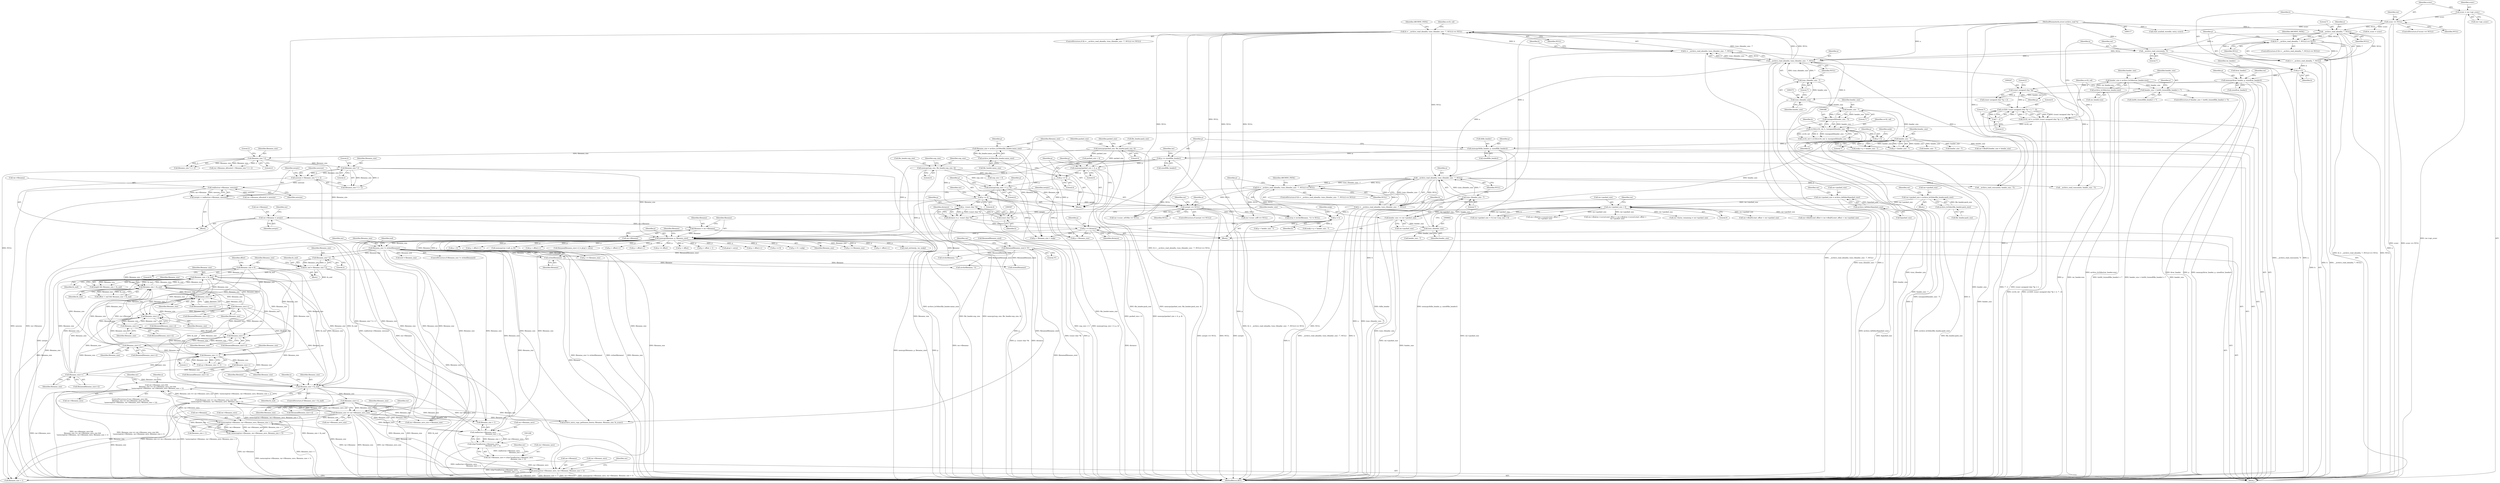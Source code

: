 digraph "0_libarchive_5562545b5562f6d12a4ef991fae158bf4ccf92b6@API" {
"1001079" [label="(Call,rar->filename_save &&\n    filename_size == rar->filename_save_size &&\n    !memcmp(rar->filename, rar->filename_save, filename_size + 1))"];
"1001090" [label="(Call,memcmp(rar->filename, rar->filename_save, filename_size + 1))"];
"1000685" [label="(Call,rar->filename = newptr)"];
"1000672" [label="(Call,newptr == NULL)"];
"1000664" [label="(Call,newptr = realloc(rar->filename, newsize))"];
"1000666" [label="(Call,realloc(rar->filename, newsize))"];
"1000657" [label="(Call,newsize = filename_size * 2 + 2)"];
"1000660" [label="(Call,filename_size * 2)"];
"1000650" [label="(Call,filename_size * 2)"];
"1000622" [label="(Call,filename_size = archive_le16dec(file_header.name_size))"];
"1000624" [label="(Call,archive_le16dec(file_header.name_size))"];
"1000366" [label="(Call,(h = __archive_read_ahead(a, (size_t)header_size - 7, NULL)) == NULL)"];
"1000367" [label="(Call,h = __archive_read_ahead(a, (size_t)header_size - 7, NULL))"];
"1000369" [label="(Call,__archive_read_ahead(a, (size_t)header_size - 7, NULL))"];
"1000253" [label="(Call,__archive_read_consume(a, 7))"];
"1000192" [label="(Call,__archive_read_ahead(a, 7, NULL))"];
"1000118" [label="(MethodParameterIn,struct archive_read *a)"];
"1000159" [label="(Call,sconv == NULL)"];
"1000153" [label="(Call,sconv = rar->opt_sconv)"];
"1000371" [label="(Call,(size_t)header_size - 7)"];
"1000372" [label="(Call,(size_t)header_size)"];
"1000223" [label="(Call,header_size < (int64_t)sizeof(file_header) + 7)"];
"1000216" [label="(Call,header_size = archive_le16dec(rar_header.size))"];
"1000218" [label="(Call,archive_le16dec(rar_header.size))"];
"1000189" [label="(Call,(h = __archive_read_ahead(a, 7, NULL)) == NULL)"];
"1000190" [label="(Call,h = __archive_read_ahead(a, 7, NULL))"];
"1000595" [label="(Call,(h = __archive_read_ahead(a, (size_t)header_size - 7, NULL)) == NULL)"];
"1000596" [label="(Call,h = __archive_read_ahead(a, (size_t)header_size - 7, NULL))"];
"1000598" [label="(Call,__archive_read_ahead(a, (size_t)header_size - 7, NULL))"];
"1000600" [label="(Call,(size_t)header_size - 7)"];
"1000601" [label="(Call,(size_t)header_size)"];
"1000589" [label="(Call,header_size += rar->packed_size)"];
"1000549" [label="(Call,rar->packed_size < 0)"];
"1000515" [label="(Call,rar->packed_size = archive_le64dec(&packed_size))"];
"1000519" [label="(Call,archive_le64dec(&packed_size))"];
"1000531" [label="(Call,rar->packed_size = archive_le32dec(file_header.pack_size))"];
"1000535" [label="(Call,archive_le32dec(file_header.pack_size))"];
"1000416" [label="(Call,header_size - 7)"];
"1000387" [label="(Call,header_size - 7)"];
"1001084" [label="(Call,filename_size == rar->filename_save_size)"];
"1000944" [label="(Call,filename_size++)"];
"1000928" [label="(Call,filename_size > fn_end)"];
"1000898" [label="(Call,filename_size < fn_end)"];
"1000764" [label="(Call,filename_size < fn_end)"];
"1000735" [label="(Call,filename_size = 0)"];
"1000820" [label="(Call,filename_size++)"];
"1000814" [label="(Call,filename_size++)"];
"1000917" [label="(Call,filename_size++)"];
"1000911" [label="(Call,filename_size++)"];
"1000905" [label="(Call,filename_size >> 1)"];
"1000843" [label="(Call,filename_size++)"];
"1000832" [label="(Call,filename_size++)"];
"1000802" [label="(Call,filename_size++)"];
"1000796" [label="(Call,filename_size++)"];
"1000730" [label="(Call,fn_end = filename_size * 2)"];
"1000732" [label="(Call,filename_size * 2)"];
"1000717" [label="(Call,filename_size != strlen(filename))"];
"1000700" [label="(Call,memcpy(filename, p, filename_size))"];
"1000695" [label="(Call,filename = rar->filename)"];
"1000512" [label="(Call,p += 4)"];
"1000506" [label="(Call,memcpy(unp_size + 4, p, 4))"];
"1000500" [label="(Call,memcpy(unp_size, file_header.unp_size, 4))"];
"1000497" [label="(Call,p += 4)"];
"1000491" [label="(Call,memcpy(packed_size + 4, p, 4))"];
"1000485" [label="(Call,memcpy(packed_size, file_header.pack_size, 4))"];
"1000425" [label="(Call,p += sizeof(file_header))"];
"1000419" [label="(Call,memcpy(&file_header, p, sizeof(file_header)))"];
"1000409" [label="(Call,p = h)"];
"1000382" [label="(Call,crc32(crc32_val, h, (unsigned)(header_size - 7)))"];
"1000241" [label="(Call,crc32_val = crc32(0, (const unsigned char *)p + 2, 7 - 2))"];
"1000243" [label="(Call,crc32(0, (const unsigned char *)p + 2, 7 - 2))"];
"1000246" [label="(Call,(const unsigned char *)p)"];
"1000202" [label="(Call,memcpy(&rar_header, p, sizeof(rar_header)))"];
"1000199" [label="(Call,p = h)"];
"1000250" [label="(Call,7 - 2)"];
"1000385" [label="(Call,(unsigned)(header_size - 7))"];
"1000619" [label="(Call,p += distance)"];
"1000582" [label="(Call,distance = p - (const char *)h)"];
"1000584" [label="(Call,p - (const char *)h)"];
"1000586" [label="(Call,(const char *)h)"];
"1000609" [label="(Call,p = h)"];
"1000719" [label="(Call,strlen(filename))"];
"1000704" [label="(Call,filename[filename_size] = '\0')"];
"1001083" [label="(Call,filename_size == rar->filename_save_size &&\n    !memcmp(rar->filename, rar->filename_save, filename_size + 1))"];
"1001089" [label="(Call,!memcmp(rar->filename, rar->filename_save, filename_size + 1))"];
"1001247" [label="(Call,realloc(rar->filename_save,\n                                      filename_size + 1))"];
"1001245" [label="(Call,(char*)realloc(rar->filename_save,\n                                      filename_size + 1))"];
"1001241" [label="(Call,rar->filename_save = (char*)realloc(rar->filename_save,\n                                      filename_size + 1))"];
"1001254" [label="(Call,memcpy(rar->filename_save, rar->filename, filename_size + 1))"];
"1000629" [label="(Call,p + filename_size > endp)"];
"1000597" [label="(Identifier,h)"];
"1001080" [label="(Call,rar->filename_save)"];
"1000118" [label="(MethodParameterIn,struct archive_read *a)"];
"1000367" [label="(Call,h = __archive_read_ahead(a, (size_t)header_size - 7, NULL))"];
"1001101" [label="(Call,__archive_read_consume(a, header_size - 7))"];
"1000166" [label="(Identifier,rar)"];
"1000731" [label="(Identifier,fn_end)"];
"1001256" [label="(Identifier,rar)"];
"1000604" [label="(Literal,7)"];
"1000510" [label="(Identifier,p)"];
"1001079" [label="(Call,rar->filename_save &&\n    filename_size == rar->filename_save_size &&\n    !memcmp(rar->filename, rar->filename_save, filename_size + 1))"];
"1000690" [label="(Call,rar->filename_allocated = newsize)"];
"1000739" [label="(Identifier,offset)"];
"1000375" [label="(Literal,7)"];
"1000548" [label="(Call,rar->packed_size < 0 || rar->unp_size < 0)"];
"1000736" [label="(Identifier,filename_size)"];
"1001377" [label="(Call,read_exttime(p, rar, endp))"];
"1000497" [label="(Call,p += 4)"];
"1001075" [label="(Call,p += filename_size)"];
"1000664" [label="(Call,newptr = realloc(rar->filename, newsize))"];
"1001247" [label="(Call,realloc(rar->filename_save,\n                                      filename_size + 1))"];
"1000818" [label="(Call,filename[filename_size++])"];
"1000426" [label="(Identifier,p)"];
"1000743" [label="(Call,strlen(filename))"];
"1000594" [label="(ControlStructure,if ((h = __archive_read_ahead(a, (size_t)header_size - 7, NULL)) == NULL))"];
"1001255" [label="(Call,rar->filename_save)"];
"1001102" [label="(Identifier,a)"];
"1000732" [label="(Call,filename_size * 2)"];
"1000906" [label="(Identifier,filename_size)"];
"1000832" [label="(Call,filename_size++)"];
"1000253" [label="(Call,__archive_read_consume(a, 7))"];
"1000625" [label="(Call,file_header.name_size)"];
"1000943" [label="(Identifier,filename)"];
"1001248" [label="(Call,rar->filename_save)"];
"1000485" [label="(Call,memcpy(packed_size, file_header.pack_size, 4))"];
"1000189" [label="(Call,(h = __archive_read_ahead(a, 7, NULL)) == NULL)"];
"1000387" [label="(Call,header_size - 7)"];
"1000242" [label="(Identifier,crc32_val)"];
"1000843" [label="(Call,filename_size++)"];
"1001242" [label="(Call,rar->filename_save)"];
"1000412" [label="(Call,endp = p + header_size - 7)"];
"1000549" [label="(Call,rar->packed_size < 0)"];
"1000705" [label="(Call,filename[filename_size])"];
"1000928" [label="(Call,filename_size > fn_end)"];
"1000737" [label="(Literal,0)"];
"1000718" [label="(Identifier,filename_size)"];
"1001092" [label="(Identifier,rar)"];
"1000532" [label="(Call,rar->packed_size)"];
"1000695" [label="(Call,filename = rar->filename)"];
"1000377" [label="(Identifier,NULL)"];
"1000765" [label="(Identifier,filename_size)"];
"1000531" [label="(Call,rar->packed_size = archive_le32dec(file_header.pack_size))"];
"1000687" [label="(Identifier,rar)"];
"1001345" [label="(Call,p + 8)"];
"1000666" [label="(Call,realloc(rar->filename, newsize))"];
"1000121" [label="(Block,)"];
"1000490" [label="(Literal,4)"];
"1000158" [label="(ControlStructure,if (sconv == NULL))"];
"1000196" [label="(Identifier,NULL)"];
"1000502" [label="(Call,file_header.unp_size)"];
"1001741" [label="(MethodReturn,RET)"];
"1001078" [label="(ControlStructure,if (rar->filename_save &&\n    filename_size == rar->filename_save_size &&\n    !memcmp(rar->filename, rar->filename_save, filename_size + 1)))"];
"1000193" [label="(Identifier,a)"];
"1000414" [label="(Call,p + header_size - 7)"];
"1001243" [label="(Identifier,rar)"];
"1000598" [label="(Call,__archive_read_ahead(a, (size_t)header_size - 7, NULL))"];
"1001089" [label="(Call,!memcmp(rar->filename, rar->filename_save, filename_size + 1))"];
"1000599" [label="(Identifier,a)"];
"1000696" [label="(Identifier,filename)"];
"1000218" [label="(Call,archive_le16dec(rar_header.size))"];
"1000210" [label="(Identifier,rar)"];
"1000622" [label="(Call,filename_size = archive_le16dec(file_header.name_size))"];
"1000686" [label="(Call,rar->filename)"];
"1000205" [label="(Identifier,p)"];
"1000944" [label="(Call,filename_size++)"];
"1000735" [label="(Call,filename_size = 0)"];
"1000501" [label="(Identifier,unp_size)"];
"1000674" [label="(Identifier,NULL)"];
"1000717" [label="(Call,filename_size != strlen(filename))"];
"1000812" [label="(Call,filename[filename_size++])"];
"1000616" [label="(Call,header_size - 7)"];
"1000749" [label="(Call,p + offset++)"];
"1000425" [label="(Call,p += sizeof(file_header))"];
"1000206" [label="(Call,sizeof(rar_header))"];
"1001359" [label="(Call,memcpy(rar->salt, p, 8))"];
"1000556" [label="(Identifier,rar)"];
"1000243" [label="(Call,crc32(0, (const unsigned char *)p + 2, 7 - 2))"];
"1000702" [label="(Identifier,p)"];
"1000797" [label="(Identifier,filename_size)"];
"1000224" [label="(Identifier,header_size)"];
"1000491" [label="(Call,memcpy(packed_size + 4, p, 4))"];
"1001103" [label="(Call,header_size - 7)"];
"1000651" [label="(Identifier,filename_size)"];
"1000727" [label="(Call,end = filename_size)"];
"1000420" [label="(Call,&file_header)"];
"1000663" [label="(Literal,2)"];
"1000484" [label="(Block,)"];
"1000250" [label="(Call,7 - 2)"];
"1000704" [label="(Call,filename[filename_size] = '\0')"];
"1000805" [label="(Call,p + offset++)"];
"1000519" [label="(Call,archive_le64dec(&packed_size))"];
"1000900" [label="(Identifier,fn_end)"];
"1000624" [label="(Call,archive_le16dec(file_header.name_size))"];
"1001226" [label="(Call,rar->dbo[rar->cursor].start_offset +\n        rar->packed_size)"];
"1000612" [label="(Call,endp = p + header_size - 7)"];
"1000188" [label="(ControlStructure,if ((h = __archive_read_ahead(a, 7, NULL)) == NULL))"];
"1000246" [label="(Call,(const unsigned char *)p)"];
"1000520" [label="(Call,&packed_size)"];
"1001266" [label="(Identifier,rar)"];
"1000734" [label="(Literal,2)"];
"1000496" [label="(Literal,4)"];
"1000194" [label="(Literal,7)"];
"1000541" [label="(Identifier,rar)"];
"1000517" [label="(Identifier,rar)"];
"1000191" [label="(Identifier,h)"];
"1000909" [label="(Call,filename[filename_size++])"];
"1000550" [label="(Call,rar->packed_size)"];
"1001055" [label="(Call,p += filename_size)"];
"1000588" [label="(Identifier,h)"];
"1000384" [label="(Identifier,h)"];
"1000235" [label="(Identifier,a)"];
"1000733" [label="(Identifier,filename_size)"];
"1001085" [label="(Identifier,filename_size)"];
"1000153" [label="(Call,sconv = rar->opt_sconv)"];
"1000530" [label="(Block,)"];
"1001047" [label="(Call,strchr(filename, '\\'))"];
"1000427" [label="(Call,sizeof(file_header))"];
"1000907" [label="(Literal,1)"];
"1000613" [label="(Identifier,endp)"];
"1001261" [label="(Call,filename_size + 1)"];
"1000254" [label="(Identifier,a)"];
"1000535" [label="(Call,archive_le32dec(file_header.pack_size))"];
"1000719" [label="(Call,strlen(filename))"];
"1000499" [label="(Literal,4)"];
"1001216" [label="(Call,rar->dbo[rar->cursor].end_offset = rar->dbo[rar->cursor].start_offset +\n        rar->packed_size)"];
"1000195" [label="(Identifier,NULL)"];
"1000383" [label="(Identifier,crc32_val)"];
"1000155" [label="(Call,rar->opt_sconv)"];
"1000728" [label="(Identifier,end)"];
"1000569" [label="(Call,rar->bytes_remaining = rar->packed_size)"];
"1000914" [label="(Call,filename[filename_size++] = p[cp] + extra)"];
"1000796" [label="(Call,filename_size++)"];
"1000658" [label="(Identifier,newsize)"];
"1000614" [label="(Call,p + header_size - 7)"];
"1001394" [label="(Call,header_size - 7)"];
"1000654" [label="(Block,)"];
"1000667" [label="(Call,rar->filename)"];
"1000516" [label="(Call,rar->packed_size)"];
"1000794" [label="(Call,filename[filename_size++])"];
"1000223" [label="(Call,header_size < (int64_t)sizeof(file_header) + 7)"];
"1000917" [label="(Call,filename_size++)"];
"1000665" [label="(Identifier,newptr)"];
"1001086" [label="(Call,rar->filename_save_size)"];
"1001254" [label="(Call,memcpy(rar->filename_save, rar->filename, filename_size + 1))"];
"1000833" [label="(Identifier,filename_size)"];
"1000591" [label="(Call,rar->packed_size)"];
"1000512" [label="(Call,p += 4)"];
"1000766" [label="(Identifier,fn_end)"];
"1000255" [label="(Literal,7)"];
"1000580" [label="(Block,)"];
"1001661" [label="(Call,archive_entry_copy_pathname_l(entry, filename, filename_size, fn_sconv))"];
"1000192" [label="(Call,__archive_read_ahead(a, 7, NULL))"];
"1000653" [label="(Literal,2)"];
"1000589" [label="(Call,header_size += rar->packed_size)"];
"1000584" [label="(Call,p - (const char *)h)"];
"1001064" [label="(Call,(strp = strchr(filename, '\\')) != NULL)"];
"1000389" [label="(Literal,7)"];
"1000608" [label="(Identifier,ARCHIVE_FATAL)"];
"1000861" [label="(Call,p + offset++)"];
"1000508" [label="(Identifier,unp_size)"];
"1000251" [label="(Literal,7)"];
"1000249" [label="(Literal,2)"];
"1000413" [label="(Identifier,endp)"];
"1000915" [label="(Call,filename[filename_size++])"];
"1001241" [label="(Call,rar->filename_save = (char*)realloc(rar->filename_save,\n                                      filename_size + 1))"];
"1000631" [label="(Identifier,p)"];
"1000697" [label="(Call,rar->filename)"];
"1000953" [label="(Call,rar->sconv_utf16be == NULL)"];
"1000241" [label="(Call,crc32_val = crc32(0, (const unsigned char *)p + 2, 7 - 2))"];
"1000660" [label="(Call,filename_size * 2)"];
"1000388" [label="(Identifier,header_size)"];
"1001013" [label="(Call,rar->sconv_utf8 == NULL)"];
"1000645" [label="(Call,rar->filename_allocated < filename_size * 2 + 2)"];
"1001258" [label="(Call,rar->filename)"];
"1000507" [label="(Call,unp_size + 4)"];
"1000536" [label="(Call,file_header.pack_size)"];
"1000492" [label="(Call,packed_size + 4)"];
"1000760" [label="(Call,offset < end && filename_size < fn_end)"];
"1000630" [label="(Call,p + filename_size)"];
"1001264" [label="(Call,rar->filename_save_size = filename_size)"];
"1000927" [label="(ControlStructure,if (filename_size > fn_end))"];
"1000260" [label="(Identifier,rar)"];
"1000553" [label="(Literal,0)"];
"1000873" [label="(Call,p + offset++)"];
"1000918" [label="(Identifier,filename_size)"];
"1000371" [label="(Call,(size_t)header_size - 7)"];
"1001007" [label="(Call,p += offset)"];
"1000225" [label="(Call,(int64_t)sizeof(file_header) + 7)"];
"1000222" [label="(ControlStructure,if (header_size < (int64_t)sizeof(file_header) + 7))"];
"1000935" [label="(Identifier,a)"];
"1000199" [label="(Call,p = h)"];
"1000700" [label="(Call,memcpy(filename, p, filename_size))"];
"1000679" [label="(Identifier,a)"];
"1000596" [label="(Call,h = __archive_read_ahead(a, (size_t)header_size - 7, NULL))"];
"1000366" [label="(Call,(h = __archive_read_ahead(a, (size_t)header_size - 7, NULL)) == NULL)"];
"1001097" [label="(Call,filename_size + 1)"];
"1000198" [label="(Identifier,ARCHIVE_FATAL)"];
"1000595" [label="(Call,(h = __archive_read_ahead(a, (size_t)header_size - 7, NULL)) == NULL)"];
"1000930" [label="(Identifier,fn_end)"];
"1000659" [label="(Call,filename_size * 2 + 2)"];
"1001418" [label="(Call,rar->dbo[0].start_offset + rar->packed_size)"];
"1000672" [label="(Call,newptr == NULL)"];
"1000376" [label="(Identifier,NULL)"];
"1000382" [label="(Call,crc32(crc32_val, h, (unsigned)(header_size - 7)))"];
"1000846" [label="(Call,p + offset)"];
"1000154" [label="(Identifier,sconv)"];
"1001392" [label="(Call,__archive_read_consume(a, header_size - 7))"];
"1000945" [label="(Identifier,filename_size)"];
"1000511" [label="(Literal,4)"];
"1000903" [label="(Call,cp = filename_size >> 1)"];
"1000379" [label="(Identifier,ARCHIVE_FATAL)"];
"1000835" [label="(Call,p + offset + 1)"];
"1000161" [label="(Identifier,NULL)"];
"1000919" [label="(Call,p[cp] + extra)"];
"1000585" [label="(Identifier,p)"];
"1000823" [label="(Call,p + offset++)"];
"1001083" [label="(Call,filename_size == rar->filename_save_size &&\n    !memcmp(rar->filename, rar->filename_save, filename_size + 1))"];
"1000411" [label="(Identifier,h)"];
"1000583" [label="(Identifier,distance)"];
"1001091" [label="(Call,rar->filename)"];
"1000606" [label="(Identifier,NULL)"];
"1000814" [label="(Call,filename_size++)"];
"1000844" [label="(Identifier,filename_size)"];
"1000431" [label="(Identifier,rar)"];
"1000650" [label="(Call,filename_size * 2)"];
"1000661" [label="(Identifier,filename_size)"];
"1000365" [label="(ControlStructure,if ((h = __archive_read_ahead(a, (size_t)header_size - 7, NULL)) == NULL))"];
"1000495" [label="(Identifier,p)"];
"1001090" [label="(Call,memcmp(rar->filename, rar->filename_save, filename_size + 1))"];
"1000610" [label="(Identifier,p)"];
"1000372" [label="(Call,(size_t)header_size)"];
"1000800" [label="(Call,filename[filename_size++])"];
"1000368" [label="(Identifier,h)"];
"1000905" [label="(Call,filename_size >> 1)"];
"1000929" [label="(Identifier,filename_size)"];
"1000712" [label="(Identifier,rar)"];
"1000911" [label="(Call,filename_size++)"];
"1001251" [label="(Call,filename_size + 1)"];
"1000621" [label="(Identifier,distance)"];
"1000487" [label="(Call,file_header.pack_size)"];
"1000515" [label="(Call,rar->packed_size = archive_le64dec(&packed_size))"];
"1001297" [label="(Call,rar->dbo[0].header_size = header_size)"];
"1000898" [label="(Call,filename_size < fn_end)"];
"1000802" [label="(Call,filename_size++)"];
"1000701" [label="(Identifier,filename)"];
"1000720" [label="(Identifier,filename)"];
"1000673" [label="(Identifier,newptr)"];
"1000160" [label="(Identifier,sconv)"];
"1000202" [label="(Call,memcpy(&rar_header, p, sizeof(rar_header)))"];
"1000657" [label="(Call,newsize = filename_size * 2 + 2)"];
"1000652" [label="(Literal,2)"];
"1001084" [label="(Call,filename_size == rar->filename_save_size)"];
"1000204" [label="(Identifier,rar_header)"];
"1000385" [label="(Call,(unsigned)(header_size - 7))"];
"1000600" [label="(Call,(size_t)header_size - 7)"];
"1000252" [label="(Literal,2)"];
"1000706" [label="(Identifier,filename)"];
"1000416" [label="(Call,header_size - 7)"];
"1000623" [label="(Identifier,filename_size)"];
"1000203" [label="(Call,&rar_header)"];
"1000685" [label="(Call,rar->filename = newptr)"];
"1001245" [label="(Call,(char*)realloc(rar->filename_save,\n                                      filename_size + 1))"];
"1000417" [label="(Identifier,header_size)"];
"1000369" [label="(Call,__archive_read_ahead(a, (size_t)header_size - 7, NULL))"];
"1000841" [label="(Call,filename[filename_size++])"];
"1000815" [label="(Identifier,filename_size)"];
"1000609" [label="(Call,p = h)"];
"1000689" [label="(Identifier,newptr)"];
"1000201" [label="(Identifier,h)"];
"1000498" [label="(Identifier,p)"];
"1001365" [label="(Call,p += 8)"];
"1000506" [label="(Call,memcpy(unp_size + 4, p, 4))"];
"1000486" [label="(Identifier,packed_size)"];
"1000662" [label="(Literal,2)"];
"1000423" [label="(Call,sizeof(file_header))"];
"1001094" [label="(Call,rar->filename_save)"];
"1000649" [label="(Call,filename_size * 2 + 2)"];
"1001015" [label="(Identifier,rar)"];
"1000671" [label="(ControlStructure,if (newptr == NULL))"];
"1000524" [label="(Identifier,rar)"];
"1000912" [label="(Identifier,filename_size)"];
"1000513" [label="(Identifier,p)"];
"1000381" [label="(Identifier,crc32_val)"];
"1001344" [label="(Call,p + 8 > endp)"];
"1000159" [label="(Call,sconv == NULL)"];
"1000505" [label="(Literal,4)"];
"1001060" [label="(Call,fn_sconv = sconv)"];
"1000217" [label="(Identifier,header_size)"];
"1000418" [label="(Literal,7)"];
"1000899" [label="(Identifier,filename_size)"];
"1000419" [label="(Call,memcpy(&file_header, p, sizeof(file_header)))"];
"1000410" [label="(Identifier,p)"];
"1000500" [label="(Call,memcpy(unp_size, file_header.unp_size, 4))"];
"1000692" [label="(Identifier,rar)"];
"1000764" [label="(Call,filename_size < fn_end)"];
"1000821" [label="(Identifier,filename_size)"];
"1000721" [label="(Block,)"];
"1000245" [label="(Call,(const unsigned char *)p + 2)"];
"1001410" [label="(Call,rar->dbo[0].end_offset = rar->dbo[0].start_offset + rar->packed_size)"];
"1000216" [label="(Call,header_size = archive_le16dec(rar_header.size))"];
"1000586" [label="(Call,(const char *)h)"];
"1000582" [label="(Call,distance = p - (const char *)h)"];
"1000493" [label="(Identifier,packed_size)"];
"1000190" [label="(Call,h = __archive_read_ahead(a, 7, NULL))"];
"1000803" [label="(Identifier,filename_size)"];
"1000409" [label="(Call,p = h)"];
"1000200" [label="(Identifier,p)"];
"1000730" [label="(Call,fn_end = filename_size * 2)"];
"1000380" [label="(Call,crc32_val = crc32(crc32_val, h, (unsigned)(header_size - 7)))"];
"1000942" [label="(Call,filename[filename_size++])"];
"1001714" [label="(Call,read_symlink_stored(a, entry, sconv))"];
"1000620" [label="(Identifier,p)"];
"1000248" [label="(Identifier,p)"];
"1000374" [label="(Identifier,header_size)"];
"1000830" [label="(Call,filename[filename_size++])"];
"1000244" [label="(Literal,0)"];
"1000619" [label="(Call,p += distance)"];
"1001067" [label="(Call,strchr(filename, '\\'))"];
"1000590" [label="(Identifier,header_size)"];
"1000896" [label="(Call,length && filename_size < fn_end)"];
"1000603" [label="(Identifier,header_size)"];
"1000605" [label="(Identifier,NULL)"];
"1000703" [label="(Identifier,filename_size)"];
"1000670" [label="(Identifier,newsize)"];
"1000708" [label="(Literal,'\0')"];
"1000514" [label="(Literal,4)"];
"1000219" [label="(Call,rar_header.size)"];
"1000601" [label="(Call,(size_t)header_size)"];
"1000611" [label="(Identifier,h)"];
"1000370" [label="(Identifier,a)"];
"1000775" [label="(Call,p + offset++)"];
"1000716" [label="(ControlStructure,if (filename_size != strlen(filename)))"];
"1000820" [label="(Call,filename_size++)"];
"1000422" [label="(Identifier,p)"];
"1001079" -> "1001078"  [label="AST: "];
"1001079" -> "1001080"  [label="CFG: "];
"1001079" -> "1001083"  [label="CFG: "];
"1001080" -> "1001079"  [label="AST: "];
"1001083" -> "1001079"  [label="AST: "];
"1001102" -> "1001079"  [label="CFG: "];
"1001243" -> "1001079"  [label="CFG: "];
"1001079" -> "1001741"  [label="DDG: rar->filename_save"];
"1001079" -> "1001741"  [label="DDG: rar->filename_save &&\n    filename_size == rar->filename_save_size &&\n    !memcmp(rar->filename, rar->filename_save, filename_size + 1)"];
"1001079" -> "1001741"  [label="DDG: filename_size == rar->filename_save_size &&\n    !memcmp(rar->filename, rar->filename_save, filename_size + 1)"];
"1001090" -> "1001079"  [label="DDG: rar->filename_save"];
"1001083" -> "1001079"  [label="DDG: filename_size == rar->filename_save_size"];
"1001083" -> "1001079"  [label="DDG: !memcmp(rar->filename, rar->filename_save, filename_size + 1)"];
"1001079" -> "1001247"  [label="DDG: rar->filename_save"];
"1001090" -> "1001089"  [label="AST: "];
"1001090" -> "1001097"  [label="CFG: "];
"1001091" -> "1001090"  [label="AST: "];
"1001094" -> "1001090"  [label="AST: "];
"1001097" -> "1001090"  [label="AST: "];
"1001089" -> "1001090"  [label="CFG: "];
"1001090" -> "1001741"  [label="DDG: filename_size + 1"];
"1001090" -> "1001741"  [label="DDG: rar->filename"];
"1001090" -> "1001089"  [label="DDG: rar->filename"];
"1001090" -> "1001089"  [label="DDG: rar->filename_save"];
"1001090" -> "1001089"  [label="DDG: filename_size + 1"];
"1000685" -> "1001090"  [label="DDG: rar->filename"];
"1001084" -> "1001090"  [label="DDG: filename_size"];
"1001090" -> "1001254"  [label="DDG: rar->filename"];
"1000685" -> "1000654"  [label="AST: "];
"1000685" -> "1000689"  [label="CFG: "];
"1000686" -> "1000685"  [label="AST: "];
"1000689" -> "1000685"  [label="AST: "];
"1000692" -> "1000685"  [label="CFG: "];
"1000685" -> "1001741"  [label="DDG: newptr"];
"1000672" -> "1000685"  [label="DDG: newptr"];
"1000685" -> "1000695"  [label="DDG: rar->filename"];
"1000685" -> "1001254"  [label="DDG: rar->filename"];
"1000672" -> "1000671"  [label="AST: "];
"1000672" -> "1000674"  [label="CFG: "];
"1000673" -> "1000672"  [label="AST: "];
"1000674" -> "1000672"  [label="AST: "];
"1000679" -> "1000672"  [label="CFG: "];
"1000687" -> "1000672"  [label="CFG: "];
"1000672" -> "1001741"  [label="DDG: newptr == NULL"];
"1000672" -> "1001741"  [label="DDG: NULL"];
"1000672" -> "1001741"  [label="DDG: newptr"];
"1000664" -> "1000672"  [label="DDG: newptr"];
"1000366" -> "1000672"  [label="DDG: NULL"];
"1000595" -> "1000672"  [label="DDG: NULL"];
"1000672" -> "1000953"  [label="DDG: NULL"];
"1000672" -> "1001013"  [label="DDG: NULL"];
"1000672" -> "1001064"  [label="DDG: NULL"];
"1000664" -> "1000654"  [label="AST: "];
"1000664" -> "1000666"  [label="CFG: "];
"1000665" -> "1000664"  [label="AST: "];
"1000666" -> "1000664"  [label="AST: "];
"1000673" -> "1000664"  [label="CFG: "];
"1000664" -> "1001741"  [label="DDG: realloc(rar->filename, newsize)"];
"1000666" -> "1000664"  [label="DDG: rar->filename"];
"1000666" -> "1000664"  [label="DDG: newsize"];
"1000666" -> "1000670"  [label="CFG: "];
"1000667" -> "1000666"  [label="AST: "];
"1000670" -> "1000666"  [label="AST: "];
"1000666" -> "1001741"  [label="DDG: newsize"];
"1000666" -> "1001741"  [label="DDG: rar->filename"];
"1000657" -> "1000666"  [label="DDG: newsize"];
"1000666" -> "1000690"  [label="DDG: newsize"];
"1000657" -> "1000654"  [label="AST: "];
"1000657" -> "1000659"  [label="CFG: "];
"1000658" -> "1000657"  [label="AST: "];
"1000659" -> "1000657"  [label="AST: "];
"1000665" -> "1000657"  [label="CFG: "];
"1000657" -> "1001741"  [label="DDG: filename_size * 2 + 2"];
"1000660" -> "1000657"  [label="DDG: filename_size"];
"1000660" -> "1000657"  [label="DDG: 2"];
"1000660" -> "1000659"  [label="AST: "];
"1000660" -> "1000662"  [label="CFG: "];
"1000661" -> "1000660"  [label="AST: "];
"1000662" -> "1000660"  [label="AST: "];
"1000663" -> "1000660"  [label="CFG: "];
"1000660" -> "1001741"  [label="DDG: filename_size"];
"1000660" -> "1000659"  [label="DDG: filename_size"];
"1000660" -> "1000659"  [label="DDG: 2"];
"1000650" -> "1000660"  [label="DDG: filename_size"];
"1000660" -> "1000700"  [label="DDG: filename_size"];
"1000650" -> "1000649"  [label="AST: "];
"1000650" -> "1000652"  [label="CFG: "];
"1000651" -> "1000650"  [label="AST: "];
"1000652" -> "1000650"  [label="AST: "];
"1000653" -> "1000650"  [label="CFG: "];
"1000650" -> "1000645"  [label="DDG: filename_size"];
"1000650" -> "1000645"  [label="DDG: 2"];
"1000650" -> "1000649"  [label="DDG: filename_size"];
"1000650" -> "1000649"  [label="DDG: 2"];
"1000622" -> "1000650"  [label="DDG: filename_size"];
"1000650" -> "1000700"  [label="DDG: filename_size"];
"1000622" -> "1000121"  [label="AST: "];
"1000622" -> "1000624"  [label="CFG: "];
"1000623" -> "1000622"  [label="AST: "];
"1000624" -> "1000622"  [label="AST: "];
"1000631" -> "1000622"  [label="CFG: "];
"1000622" -> "1001741"  [label="DDG: archive_le16dec(file_header.name_size)"];
"1000624" -> "1000622"  [label="DDG: file_header.name_size"];
"1000622" -> "1000629"  [label="DDG: filename_size"];
"1000622" -> "1000630"  [label="DDG: filename_size"];
"1000624" -> "1000625"  [label="CFG: "];
"1000625" -> "1000624"  [label="AST: "];
"1000624" -> "1001741"  [label="DDG: file_header.name_size"];
"1000366" -> "1000365"  [label="AST: "];
"1000366" -> "1000377"  [label="CFG: "];
"1000367" -> "1000366"  [label="AST: "];
"1000377" -> "1000366"  [label="AST: "];
"1000379" -> "1000366"  [label="CFG: "];
"1000381" -> "1000366"  [label="CFG: "];
"1000366" -> "1001741"  [label="DDG: NULL"];
"1000366" -> "1001741"  [label="DDG: (h = __archive_read_ahead(a, (size_t)header_size - 7, NULL)) == NULL"];
"1000367" -> "1000366"  [label="DDG: h"];
"1000369" -> "1000366"  [label="DDG: a"];
"1000369" -> "1000366"  [label="DDG: (size_t)header_size - 7"];
"1000369" -> "1000366"  [label="DDG: NULL"];
"1000366" -> "1000598"  [label="DDG: NULL"];
"1000366" -> "1000953"  [label="DDG: NULL"];
"1000366" -> "1001013"  [label="DDG: NULL"];
"1000366" -> "1001064"  [label="DDG: NULL"];
"1000367" -> "1000369"  [label="CFG: "];
"1000368" -> "1000367"  [label="AST: "];
"1000369" -> "1000367"  [label="AST: "];
"1000377" -> "1000367"  [label="CFG: "];
"1000367" -> "1001741"  [label="DDG: __archive_read_ahead(a, (size_t)header_size - 7, NULL)"];
"1000367" -> "1001741"  [label="DDG: h"];
"1000369" -> "1000367"  [label="DDG: a"];
"1000369" -> "1000367"  [label="DDG: (size_t)header_size - 7"];
"1000369" -> "1000367"  [label="DDG: NULL"];
"1000367" -> "1000382"  [label="DDG: h"];
"1000369" -> "1000376"  [label="CFG: "];
"1000370" -> "1000369"  [label="AST: "];
"1000371" -> "1000369"  [label="AST: "];
"1000376" -> "1000369"  [label="AST: "];
"1000369" -> "1001741"  [label="DDG: a"];
"1000369" -> "1001741"  [label="DDG: (size_t)header_size - 7"];
"1000253" -> "1000369"  [label="DDG: a"];
"1000118" -> "1000369"  [label="DDG: a"];
"1000371" -> "1000369"  [label="DDG: (size_t)header_size"];
"1000371" -> "1000369"  [label="DDG: 7"];
"1000189" -> "1000369"  [label="DDG: NULL"];
"1000369" -> "1000598"  [label="DDG: a"];
"1000369" -> "1001101"  [label="DDG: a"];
"1000369" -> "1001392"  [label="DDG: a"];
"1000253" -> "1000121"  [label="AST: "];
"1000253" -> "1000255"  [label="CFG: "];
"1000254" -> "1000253"  [label="AST: "];
"1000255" -> "1000253"  [label="AST: "];
"1000260" -> "1000253"  [label="CFG: "];
"1000253" -> "1001741"  [label="DDG: __archive_read_consume(a, 7)"];
"1000253" -> "1001741"  [label="DDG: a"];
"1000192" -> "1000253"  [label="DDG: a"];
"1000118" -> "1000253"  [label="DDG: a"];
"1000192" -> "1000190"  [label="AST: "];
"1000192" -> "1000195"  [label="CFG: "];
"1000193" -> "1000192"  [label="AST: "];
"1000194" -> "1000192"  [label="AST: "];
"1000195" -> "1000192"  [label="AST: "];
"1000190" -> "1000192"  [label="CFG: "];
"1000192" -> "1001741"  [label="DDG: a"];
"1000192" -> "1000189"  [label="DDG: a"];
"1000192" -> "1000189"  [label="DDG: 7"];
"1000192" -> "1000189"  [label="DDG: NULL"];
"1000192" -> "1000190"  [label="DDG: a"];
"1000192" -> "1000190"  [label="DDG: 7"];
"1000192" -> "1000190"  [label="DDG: NULL"];
"1000118" -> "1000192"  [label="DDG: a"];
"1000159" -> "1000192"  [label="DDG: NULL"];
"1000118" -> "1000117"  [label="AST: "];
"1000118" -> "1001741"  [label="DDG: a"];
"1000118" -> "1000598"  [label="DDG: a"];
"1000118" -> "1001101"  [label="DDG: a"];
"1000118" -> "1001392"  [label="DDG: a"];
"1000118" -> "1001714"  [label="DDG: a"];
"1000159" -> "1000158"  [label="AST: "];
"1000159" -> "1000161"  [label="CFG: "];
"1000160" -> "1000159"  [label="AST: "];
"1000161" -> "1000159"  [label="AST: "];
"1000166" -> "1000159"  [label="CFG: "];
"1000191" -> "1000159"  [label="CFG: "];
"1000159" -> "1001741"  [label="DDG: sconv == NULL"];
"1000159" -> "1001741"  [label="DDG: sconv"];
"1000153" -> "1000159"  [label="DDG: sconv"];
"1000159" -> "1001060"  [label="DDG: sconv"];
"1000159" -> "1001714"  [label="DDG: sconv"];
"1000153" -> "1000121"  [label="AST: "];
"1000153" -> "1000155"  [label="CFG: "];
"1000154" -> "1000153"  [label="AST: "];
"1000155" -> "1000153"  [label="AST: "];
"1000160" -> "1000153"  [label="CFG: "];
"1000153" -> "1001741"  [label="DDG: rar->opt_sconv"];
"1000371" -> "1000375"  [label="CFG: "];
"1000372" -> "1000371"  [label="AST: "];
"1000375" -> "1000371"  [label="AST: "];
"1000376" -> "1000371"  [label="CFG: "];
"1000371" -> "1001741"  [label="DDG: (size_t)header_size"];
"1000372" -> "1000371"  [label="DDG: header_size"];
"1000372" -> "1000374"  [label="CFG: "];
"1000373" -> "1000372"  [label="AST: "];
"1000374" -> "1000372"  [label="AST: "];
"1000375" -> "1000372"  [label="CFG: "];
"1000372" -> "1001741"  [label="DDG: header_size"];
"1000223" -> "1000372"  [label="DDG: header_size"];
"1000372" -> "1000387"  [label="DDG: header_size"];
"1000223" -> "1000222"  [label="AST: "];
"1000223" -> "1000225"  [label="CFG: "];
"1000224" -> "1000223"  [label="AST: "];
"1000225" -> "1000223"  [label="AST: "];
"1000235" -> "1000223"  [label="CFG: "];
"1000242" -> "1000223"  [label="CFG: "];
"1000223" -> "1001741"  [label="DDG: (int64_t)sizeof(file_header) + 7"];
"1000223" -> "1001741"  [label="DDG: header_size < (int64_t)sizeof(file_header) + 7"];
"1000223" -> "1001741"  [label="DDG: header_size"];
"1000216" -> "1000223"  [label="DDG: header_size"];
"1000216" -> "1000121"  [label="AST: "];
"1000216" -> "1000218"  [label="CFG: "];
"1000217" -> "1000216"  [label="AST: "];
"1000218" -> "1000216"  [label="AST: "];
"1000224" -> "1000216"  [label="CFG: "];
"1000216" -> "1001741"  [label="DDG: archive_le16dec(rar_header.size)"];
"1000218" -> "1000216"  [label="DDG: rar_header.size"];
"1000218" -> "1000219"  [label="CFG: "];
"1000219" -> "1000218"  [label="AST: "];
"1000218" -> "1001741"  [label="DDG: rar_header.size"];
"1000189" -> "1000188"  [label="AST: "];
"1000189" -> "1000196"  [label="CFG: "];
"1000190" -> "1000189"  [label="AST: "];
"1000196" -> "1000189"  [label="AST: "];
"1000198" -> "1000189"  [label="CFG: "];
"1000200" -> "1000189"  [label="CFG: "];
"1000189" -> "1001741"  [label="DDG: (h = __archive_read_ahead(a, 7, NULL)) == NULL"];
"1000189" -> "1001741"  [label="DDG: NULL"];
"1000190" -> "1000189"  [label="DDG: h"];
"1000191" -> "1000190"  [label="AST: "];
"1000196" -> "1000190"  [label="CFG: "];
"1000190" -> "1001741"  [label="DDG: h"];
"1000190" -> "1001741"  [label="DDG: __archive_read_ahead(a, 7, NULL)"];
"1000190" -> "1000199"  [label="DDG: h"];
"1000595" -> "1000594"  [label="AST: "];
"1000595" -> "1000606"  [label="CFG: "];
"1000596" -> "1000595"  [label="AST: "];
"1000606" -> "1000595"  [label="AST: "];
"1000608" -> "1000595"  [label="CFG: "];
"1000610" -> "1000595"  [label="CFG: "];
"1000595" -> "1001741"  [label="DDG: (h = __archive_read_ahead(a, (size_t)header_size - 7, NULL)) == NULL"];
"1000595" -> "1001741"  [label="DDG: NULL"];
"1000596" -> "1000595"  [label="DDG: h"];
"1000598" -> "1000595"  [label="DDG: a"];
"1000598" -> "1000595"  [label="DDG: (size_t)header_size - 7"];
"1000598" -> "1000595"  [label="DDG: NULL"];
"1000595" -> "1000953"  [label="DDG: NULL"];
"1000595" -> "1001013"  [label="DDG: NULL"];
"1000595" -> "1001064"  [label="DDG: NULL"];
"1000596" -> "1000598"  [label="CFG: "];
"1000597" -> "1000596"  [label="AST: "];
"1000598" -> "1000596"  [label="AST: "];
"1000606" -> "1000596"  [label="CFG: "];
"1000596" -> "1001741"  [label="DDG: __archive_read_ahead(a, (size_t)header_size - 7, NULL)"];
"1000596" -> "1001741"  [label="DDG: h"];
"1000598" -> "1000596"  [label="DDG: a"];
"1000598" -> "1000596"  [label="DDG: (size_t)header_size - 7"];
"1000598" -> "1000596"  [label="DDG: NULL"];
"1000596" -> "1000609"  [label="DDG: h"];
"1000598" -> "1000605"  [label="CFG: "];
"1000599" -> "1000598"  [label="AST: "];
"1000600" -> "1000598"  [label="AST: "];
"1000605" -> "1000598"  [label="AST: "];
"1000598" -> "1001741"  [label="DDG: a"];
"1000598" -> "1001741"  [label="DDG: (size_t)header_size - 7"];
"1000600" -> "1000598"  [label="DDG: (size_t)header_size"];
"1000600" -> "1000598"  [label="DDG: 7"];
"1000598" -> "1001101"  [label="DDG: a"];
"1000598" -> "1001392"  [label="DDG: a"];
"1000600" -> "1000604"  [label="CFG: "];
"1000601" -> "1000600"  [label="AST: "];
"1000604" -> "1000600"  [label="AST: "];
"1000605" -> "1000600"  [label="CFG: "];
"1000600" -> "1001741"  [label="DDG: (size_t)header_size"];
"1000601" -> "1000600"  [label="DDG: header_size"];
"1000601" -> "1000603"  [label="CFG: "];
"1000602" -> "1000601"  [label="AST: "];
"1000603" -> "1000601"  [label="AST: "];
"1000604" -> "1000601"  [label="CFG: "];
"1000601" -> "1001741"  [label="DDG: header_size"];
"1000589" -> "1000601"  [label="DDG: header_size"];
"1000601" -> "1000616"  [label="DDG: header_size"];
"1000589" -> "1000580"  [label="AST: "];
"1000589" -> "1000591"  [label="CFG: "];
"1000590" -> "1000589"  [label="AST: "];
"1000591" -> "1000589"  [label="AST: "];
"1000597" -> "1000589"  [label="CFG: "];
"1000589" -> "1001741"  [label="DDG: rar->packed_size"];
"1000549" -> "1000589"  [label="DDG: rar->packed_size"];
"1000416" -> "1000589"  [label="DDG: header_size"];
"1000549" -> "1000548"  [label="AST: "];
"1000549" -> "1000553"  [label="CFG: "];
"1000550" -> "1000549"  [label="AST: "];
"1000553" -> "1000549"  [label="AST: "];
"1000556" -> "1000549"  [label="CFG: "];
"1000548" -> "1000549"  [label="CFG: "];
"1000549" -> "1001741"  [label="DDG: rar->packed_size"];
"1000549" -> "1000548"  [label="DDG: rar->packed_size"];
"1000549" -> "1000548"  [label="DDG: 0"];
"1000515" -> "1000549"  [label="DDG: rar->packed_size"];
"1000531" -> "1000549"  [label="DDG: rar->packed_size"];
"1000549" -> "1000569"  [label="DDG: rar->packed_size"];
"1000549" -> "1001216"  [label="DDG: rar->packed_size"];
"1000549" -> "1001226"  [label="DDG: rar->packed_size"];
"1000549" -> "1001410"  [label="DDG: rar->packed_size"];
"1000549" -> "1001418"  [label="DDG: rar->packed_size"];
"1000515" -> "1000484"  [label="AST: "];
"1000515" -> "1000519"  [label="CFG: "];
"1000516" -> "1000515"  [label="AST: "];
"1000519" -> "1000515"  [label="AST: "];
"1000524" -> "1000515"  [label="CFG: "];
"1000515" -> "1001741"  [label="DDG: archive_le64dec(&packed_size)"];
"1000519" -> "1000515"  [label="DDG: &packed_size"];
"1000519" -> "1000520"  [label="CFG: "];
"1000520" -> "1000519"  [label="AST: "];
"1000519" -> "1001741"  [label="DDG: &packed_size"];
"1000531" -> "1000530"  [label="AST: "];
"1000531" -> "1000535"  [label="CFG: "];
"1000532" -> "1000531"  [label="AST: "];
"1000535" -> "1000531"  [label="AST: "];
"1000541" -> "1000531"  [label="CFG: "];
"1000531" -> "1001741"  [label="DDG: archive_le32dec(file_header.pack_size)"];
"1000535" -> "1000531"  [label="DDG: file_header.pack_size"];
"1000535" -> "1000536"  [label="CFG: "];
"1000536" -> "1000535"  [label="AST: "];
"1000535" -> "1001741"  [label="DDG: file_header.pack_size"];
"1000416" -> "1000414"  [label="AST: "];
"1000416" -> "1000418"  [label="CFG: "];
"1000417" -> "1000416"  [label="AST: "];
"1000418" -> "1000416"  [label="AST: "];
"1000414" -> "1000416"  [label="CFG: "];
"1000416" -> "1001741"  [label="DDG: header_size"];
"1000416" -> "1000412"  [label="DDG: header_size"];
"1000416" -> "1000412"  [label="DDG: 7"];
"1000416" -> "1000414"  [label="DDG: header_size"];
"1000416" -> "1000414"  [label="DDG: 7"];
"1000387" -> "1000416"  [label="DDG: header_size"];
"1000416" -> "1001103"  [label="DDG: header_size"];
"1000416" -> "1001297"  [label="DDG: header_size"];
"1000416" -> "1001394"  [label="DDG: header_size"];
"1000387" -> "1000385"  [label="AST: "];
"1000387" -> "1000389"  [label="CFG: "];
"1000388" -> "1000387"  [label="AST: "];
"1000389" -> "1000387"  [label="AST: "];
"1000385" -> "1000387"  [label="CFG: "];
"1000387" -> "1001741"  [label="DDG: header_size"];
"1000387" -> "1000385"  [label="DDG: header_size"];
"1000387" -> "1000385"  [label="DDG: 7"];
"1001084" -> "1001083"  [label="AST: "];
"1001084" -> "1001086"  [label="CFG: "];
"1001085" -> "1001084"  [label="AST: "];
"1001086" -> "1001084"  [label="AST: "];
"1001092" -> "1001084"  [label="CFG: "];
"1001083" -> "1001084"  [label="CFG: "];
"1001084" -> "1001741"  [label="DDG: filename_size"];
"1001084" -> "1001741"  [label="DDG: rar->filename_save_size"];
"1001084" -> "1001083"  [label="DDG: filename_size"];
"1001084" -> "1001083"  [label="DDG: rar->filename_save_size"];
"1000944" -> "1001084"  [label="DDG: filename_size"];
"1000717" -> "1001084"  [label="DDG: filename_size"];
"1000700" -> "1001084"  [label="DDG: filename_size"];
"1001084" -> "1001097"  [label="DDG: filename_size"];
"1001084" -> "1001247"  [label="DDG: filename_size"];
"1001084" -> "1001251"  [label="DDG: filename_size"];
"1001084" -> "1001254"  [label="DDG: filename_size"];
"1001084" -> "1001261"  [label="DDG: filename_size"];
"1001084" -> "1001264"  [label="DDG: filename_size"];
"1001084" -> "1001661"  [label="DDG: filename_size"];
"1000944" -> "1000942"  [label="AST: "];
"1000944" -> "1000945"  [label="CFG: "];
"1000945" -> "1000944"  [label="AST: "];
"1000942" -> "1000944"  [label="CFG: "];
"1000944" -> "1001741"  [label="DDG: filename_size"];
"1000928" -> "1000944"  [label="DDG: filename_size"];
"1000944" -> "1001247"  [label="DDG: filename_size"];
"1000944" -> "1001251"  [label="DDG: filename_size"];
"1000944" -> "1001254"  [label="DDG: filename_size"];
"1000944" -> "1001261"  [label="DDG: filename_size"];
"1000944" -> "1001264"  [label="DDG: filename_size"];
"1000944" -> "1001661"  [label="DDG: filename_size"];
"1000928" -> "1000927"  [label="AST: "];
"1000928" -> "1000930"  [label="CFG: "];
"1000929" -> "1000928"  [label="AST: "];
"1000930" -> "1000928"  [label="AST: "];
"1000935" -> "1000928"  [label="CFG: "];
"1000943" -> "1000928"  [label="CFG: "];
"1000928" -> "1001741"  [label="DDG: filename_size"];
"1000928" -> "1001741"  [label="DDG: fn_end"];
"1000928" -> "1001741"  [label="DDG: filename_size > fn_end"];
"1000898" -> "1000928"  [label="DDG: filename_size"];
"1000898" -> "1000928"  [label="DDG: fn_end"];
"1000764" -> "1000928"  [label="DDG: filename_size"];
"1000764" -> "1000928"  [label="DDG: fn_end"];
"1000735" -> "1000928"  [label="DDG: filename_size"];
"1000820" -> "1000928"  [label="DDG: filename_size"];
"1000917" -> "1000928"  [label="DDG: filename_size"];
"1000843" -> "1000928"  [label="DDG: filename_size"];
"1000802" -> "1000928"  [label="DDG: filename_size"];
"1000730" -> "1000928"  [label="DDG: fn_end"];
"1000898" -> "1000896"  [label="AST: "];
"1000898" -> "1000900"  [label="CFG: "];
"1000899" -> "1000898"  [label="AST: "];
"1000900" -> "1000898"  [label="AST: "];
"1000896" -> "1000898"  [label="CFG: "];
"1000898" -> "1000764"  [label="DDG: filename_size"];
"1000898" -> "1000764"  [label="DDG: fn_end"];
"1000898" -> "1000796"  [label="DDG: filename_size"];
"1000898" -> "1000814"  [label="DDG: filename_size"];
"1000898" -> "1000832"  [label="DDG: filename_size"];
"1000898" -> "1000896"  [label="DDG: filename_size"];
"1000898" -> "1000896"  [label="DDG: fn_end"];
"1000764" -> "1000898"  [label="DDG: filename_size"];
"1000764" -> "1000898"  [label="DDG: fn_end"];
"1000735" -> "1000898"  [label="DDG: filename_size"];
"1000820" -> "1000898"  [label="DDG: filename_size"];
"1000917" -> "1000898"  [label="DDG: filename_size"];
"1000843" -> "1000898"  [label="DDG: filename_size"];
"1000802" -> "1000898"  [label="DDG: filename_size"];
"1000730" -> "1000898"  [label="DDG: fn_end"];
"1000898" -> "1000905"  [label="DDG: filename_size"];
"1000764" -> "1000760"  [label="AST: "];
"1000764" -> "1000766"  [label="CFG: "];
"1000765" -> "1000764"  [label="AST: "];
"1000766" -> "1000764"  [label="AST: "];
"1000760" -> "1000764"  [label="CFG: "];
"1000764" -> "1000760"  [label="DDG: filename_size"];
"1000764" -> "1000760"  [label="DDG: fn_end"];
"1000735" -> "1000764"  [label="DDG: filename_size"];
"1000820" -> "1000764"  [label="DDG: filename_size"];
"1000917" -> "1000764"  [label="DDG: filename_size"];
"1000843" -> "1000764"  [label="DDG: filename_size"];
"1000802" -> "1000764"  [label="DDG: filename_size"];
"1000730" -> "1000764"  [label="DDG: fn_end"];
"1000764" -> "1000796"  [label="DDG: filename_size"];
"1000764" -> "1000814"  [label="DDG: filename_size"];
"1000764" -> "1000832"  [label="DDG: filename_size"];
"1000764" -> "1000905"  [label="DDG: filename_size"];
"1000735" -> "1000721"  [label="AST: "];
"1000735" -> "1000737"  [label="CFG: "];
"1000736" -> "1000735"  [label="AST: "];
"1000737" -> "1000735"  [label="AST: "];
"1000739" -> "1000735"  [label="CFG: "];
"1000735" -> "1000796"  [label="DDG: filename_size"];
"1000735" -> "1000814"  [label="DDG: filename_size"];
"1000735" -> "1000832"  [label="DDG: filename_size"];
"1000735" -> "1000905"  [label="DDG: filename_size"];
"1000820" -> "1000818"  [label="AST: "];
"1000820" -> "1000821"  [label="CFG: "];
"1000821" -> "1000820"  [label="AST: "];
"1000818" -> "1000820"  [label="CFG: "];
"1000820" -> "1000796"  [label="DDG: filename_size"];
"1000820" -> "1000814"  [label="DDG: filename_size"];
"1000814" -> "1000820"  [label="DDG: filename_size"];
"1000820" -> "1000832"  [label="DDG: filename_size"];
"1000820" -> "1000905"  [label="DDG: filename_size"];
"1000814" -> "1000812"  [label="AST: "];
"1000814" -> "1000815"  [label="CFG: "];
"1000815" -> "1000814"  [label="AST: "];
"1000812" -> "1000814"  [label="CFG: "];
"1000917" -> "1000814"  [label="DDG: filename_size"];
"1000843" -> "1000814"  [label="DDG: filename_size"];
"1000802" -> "1000814"  [label="DDG: filename_size"];
"1000917" -> "1000915"  [label="AST: "];
"1000917" -> "1000918"  [label="CFG: "];
"1000918" -> "1000917"  [label="AST: "];
"1000915" -> "1000917"  [label="CFG: "];
"1000917" -> "1000796"  [label="DDG: filename_size"];
"1000917" -> "1000832"  [label="DDG: filename_size"];
"1000917" -> "1000905"  [label="DDG: filename_size"];
"1000911" -> "1000917"  [label="DDG: filename_size"];
"1000911" -> "1000909"  [label="AST: "];
"1000911" -> "1000912"  [label="CFG: "];
"1000912" -> "1000911"  [label="AST: "];
"1000909" -> "1000911"  [label="CFG: "];
"1000905" -> "1000911"  [label="DDG: filename_size"];
"1000905" -> "1000903"  [label="AST: "];
"1000905" -> "1000907"  [label="CFG: "];
"1000906" -> "1000905"  [label="AST: "];
"1000907" -> "1000905"  [label="AST: "];
"1000903" -> "1000905"  [label="CFG: "];
"1000905" -> "1000903"  [label="DDG: filename_size"];
"1000905" -> "1000903"  [label="DDG: 1"];
"1000843" -> "1000905"  [label="DDG: filename_size"];
"1000802" -> "1000905"  [label="DDG: filename_size"];
"1000843" -> "1000841"  [label="AST: "];
"1000843" -> "1000844"  [label="CFG: "];
"1000844" -> "1000843"  [label="AST: "];
"1000841" -> "1000843"  [label="CFG: "];
"1000843" -> "1000796"  [label="DDG: filename_size"];
"1000843" -> "1000832"  [label="DDG: filename_size"];
"1000832" -> "1000843"  [label="DDG: filename_size"];
"1000832" -> "1000830"  [label="AST: "];
"1000832" -> "1000833"  [label="CFG: "];
"1000833" -> "1000832"  [label="AST: "];
"1000830" -> "1000832"  [label="CFG: "];
"1000802" -> "1000832"  [label="DDG: filename_size"];
"1000802" -> "1000800"  [label="AST: "];
"1000802" -> "1000803"  [label="CFG: "];
"1000803" -> "1000802"  [label="AST: "];
"1000800" -> "1000802"  [label="CFG: "];
"1000802" -> "1000796"  [label="DDG: filename_size"];
"1000796" -> "1000802"  [label="DDG: filename_size"];
"1000796" -> "1000794"  [label="AST: "];
"1000796" -> "1000797"  [label="CFG: "];
"1000797" -> "1000796"  [label="AST: "];
"1000794" -> "1000796"  [label="CFG: "];
"1000730" -> "1000721"  [label="AST: "];
"1000730" -> "1000732"  [label="CFG: "];
"1000731" -> "1000730"  [label="AST: "];
"1000732" -> "1000730"  [label="AST: "];
"1000736" -> "1000730"  [label="CFG: "];
"1000730" -> "1001741"  [label="DDG: filename_size * 2"];
"1000732" -> "1000730"  [label="DDG: filename_size"];
"1000732" -> "1000730"  [label="DDG: 2"];
"1000732" -> "1000734"  [label="CFG: "];
"1000733" -> "1000732"  [label="AST: "];
"1000734" -> "1000732"  [label="AST: "];
"1000717" -> "1000732"  [label="DDG: filename_size"];
"1000717" -> "1000716"  [label="AST: "];
"1000717" -> "1000719"  [label="CFG: "];
"1000718" -> "1000717"  [label="AST: "];
"1000719" -> "1000717"  [label="AST: "];
"1000728" -> "1000717"  [label="CFG: "];
"1001015" -> "1000717"  [label="CFG: "];
"1000717" -> "1001741"  [label="DDG: filename_size != strlen(filename)"];
"1000717" -> "1001741"  [label="DDG: strlen(filename)"];
"1000717" -> "1001741"  [label="DDG: filename_size"];
"1000700" -> "1000717"  [label="DDG: filename_size"];
"1000719" -> "1000717"  [label="DDG: filename"];
"1000717" -> "1000727"  [label="DDG: filename_size"];
"1000717" -> "1001055"  [label="DDG: filename_size"];
"1000717" -> "1001247"  [label="DDG: filename_size"];
"1000717" -> "1001251"  [label="DDG: filename_size"];
"1000717" -> "1001254"  [label="DDG: filename_size"];
"1000717" -> "1001261"  [label="DDG: filename_size"];
"1000717" -> "1001264"  [label="DDG: filename_size"];
"1000717" -> "1001661"  [label="DDG: filename_size"];
"1000700" -> "1000121"  [label="AST: "];
"1000700" -> "1000703"  [label="CFG: "];
"1000701" -> "1000700"  [label="AST: "];
"1000702" -> "1000700"  [label="AST: "];
"1000703" -> "1000700"  [label="AST: "];
"1000706" -> "1000700"  [label="CFG: "];
"1000700" -> "1001741"  [label="DDG: memcpy(filename, p, filename_size)"];
"1000700" -> "1001741"  [label="DDG: p"];
"1000695" -> "1000700"  [label="DDG: filename"];
"1000512" -> "1000700"  [label="DDG: p"];
"1000425" -> "1000700"  [label="DDG: p"];
"1000619" -> "1000700"  [label="DDG: p"];
"1000700" -> "1000719"  [label="DDG: filename"];
"1000700" -> "1000749"  [label="DDG: p"];
"1000700" -> "1000775"  [label="DDG: p"];
"1000700" -> "1000805"  [label="DDG: p"];
"1000700" -> "1000823"  [label="DDG: p"];
"1000700" -> "1000835"  [label="DDG: p"];
"1000700" -> "1000846"  [label="DDG: p"];
"1000700" -> "1000861"  [label="DDG: p"];
"1000700" -> "1000873"  [label="DDG: p"];
"1000700" -> "1000914"  [label="DDG: p"];
"1000700" -> "1000919"  [label="DDG: p"];
"1000700" -> "1001007"  [label="DDG: p"];
"1000700" -> "1001055"  [label="DDG: p"];
"1000700" -> "1001067"  [label="DDG: filename"];
"1000700" -> "1001075"  [label="DDG: filename_size"];
"1000700" -> "1001075"  [label="DDG: p"];
"1000700" -> "1001247"  [label="DDG: filename_size"];
"1000700" -> "1001251"  [label="DDG: filename_size"];
"1000700" -> "1001254"  [label="DDG: filename_size"];
"1000700" -> "1001261"  [label="DDG: filename_size"];
"1000700" -> "1001264"  [label="DDG: filename_size"];
"1000700" -> "1001344"  [label="DDG: p"];
"1000700" -> "1001345"  [label="DDG: p"];
"1000700" -> "1001359"  [label="DDG: p"];
"1000700" -> "1001365"  [label="DDG: p"];
"1000700" -> "1001377"  [label="DDG: p"];
"1000700" -> "1001661"  [label="DDG: filename_size"];
"1000695" -> "1000121"  [label="AST: "];
"1000695" -> "1000697"  [label="CFG: "];
"1000696" -> "1000695"  [label="AST: "];
"1000697" -> "1000695"  [label="AST: "];
"1000701" -> "1000695"  [label="CFG: "];
"1000695" -> "1001741"  [label="DDG: rar->filename"];
"1000512" -> "1000484"  [label="AST: "];
"1000512" -> "1000514"  [label="CFG: "];
"1000513" -> "1000512"  [label="AST: "];
"1000514" -> "1000512"  [label="AST: "];
"1000517" -> "1000512"  [label="CFG: "];
"1000512" -> "1001741"  [label="DDG: p"];
"1000506" -> "1000512"  [label="DDG: p"];
"1000512" -> "1000584"  [label="DDG: p"];
"1000512" -> "1000629"  [label="DDG: p"];
"1000512" -> "1000630"  [label="DDG: p"];
"1000506" -> "1000484"  [label="AST: "];
"1000506" -> "1000511"  [label="CFG: "];
"1000507" -> "1000506"  [label="AST: "];
"1000510" -> "1000506"  [label="AST: "];
"1000511" -> "1000506"  [label="AST: "];
"1000513" -> "1000506"  [label="CFG: "];
"1000506" -> "1001741"  [label="DDG: memcpy(unp_size + 4, p, 4)"];
"1000506" -> "1001741"  [label="DDG: unp_size + 4"];
"1000500" -> "1000506"  [label="DDG: unp_size"];
"1000497" -> "1000506"  [label="DDG: p"];
"1000500" -> "1000484"  [label="AST: "];
"1000500" -> "1000505"  [label="CFG: "];
"1000501" -> "1000500"  [label="AST: "];
"1000502" -> "1000500"  [label="AST: "];
"1000505" -> "1000500"  [label="AST: "];
"1000508" -> "1000500"  [label="CFG: "];
"1000500" -> "1001741"  [label="DDG: file_header.unp_size"];
"1000500" -> "1001741"  [label="DDG: memcpy(unp_size, file_header.unp_size, 4)"];
"1000500" -> "1000507"  [label="DDG: unp_size"];
"1000497" -> "1000484"  [label="AST: "];
"1000497" -> "1000499"  [label="CFG: "];
"1000498" -> "1000497"  [label="AST: "];
"1000499" -> "1000497"  [label="AST: "];
"1000501" -> "1000497"  [label="CFG: "];
"1000491" -> "1000497"  [label="DDG: p"];
"1000491" -> "1000484"  [label="AST: "];
"1000491" -> "1000496"  [label="CFG: "];
"1000492" -> "1000491"  [label="AST: "];
"1000495" -> "1000491"  [label="AST: "];
"1000496" -> "1000491"  [label="AST: "];
"1000498" -> "1000491"  [label="CFG: "];
"1000491" -> "1001741"  [label="DDG: memcpy(packed_size + 4, p, 4)"];
"1000491" -> "1001741"  [label="DDG: packed_size + 4"];
"1000485" -> "1000491"  [label="DDG: packed_size"];
"1000425" -> "1000491"  [label="DDG: p"];
"1000485" -> "1000484"  [label="AST: "];
"1000485" -> "1000490"  [label="CFG: "];
"1000486" -> "1000485"  [label="AST: "];
"1000487" -> "1000485"  [label="AST: "];
"1000490" -> "1000485"  [label="AST: "];
"1000493" -> "1000485"  [label="CFG: "];
"1000485" -> "1001741"  [label="DDG: file_header.pack_size"];
"1000485" -> "1001741"  [label="DDG: memcpy(packed_size, file_header.pack_size, 4)"];
"1000485" -> "1000492"  [label="DDG: packed_size"];
"1000425" -> "1000121"  [label="AST: "];
"1000425" -> "1000427"  [label="CFG: "];
"1000426" -> "1000425"  [label="AST: "];
"1000427" -> "1000425"  [label="AST: "];
"1000431" -> "1000425"  [label="CFG: "];
"1000425" -> "1001741"  [label="DDG: p"];
"1000419" -> "1000425"  [label="DDG: p"];
"1000425" -> "1000584"  [label="DDG: p"];
"1000425" -> "1000629"  [label="DDG: p"];
"1000425" -> "1000630"  [label="DDG: p"];
"1000419" -> "1000121"  [label="AST: "];
"1000419" -> "1000423"  [label="CFG: "];
"1000420" -> "1000419"  [label="AST: "];
"1000422" -> "1000419"  [label="AST: "];
"1000423" -> "1000419"  [label="AST: "];
"1000426" -> "1000419"  [label="CFG: "];
"1000419" -> "1001741"  [label="DDG: &file_header"];
"1000419" -> "1001741"  [label="DDG: memcpy(&file_header, p, sizeof(file_header))"];
"1000409" -> "1000419"  [label="DDG: p"];
"1000409" -> "1000121"  [label="AST: "];
"1000409" -> "1000411"  [label="CFG: "];
"1000410" -> "1000409"  [label="AST: "];
"1000411" -> "1000409"  [label="AST: "];
"1000413" -> "1000409"  [label="CFG: "];
"1000409" -> "1001741"  [label="DDG: h"];
"1000382" -> "1000409"  [label="DDG: h"];
"1000409" -> "1000412"  [label="DDG: p"];
"1000409" -> "1000414"  [label="DDG: p"];
"1000382" -> "1000380"  [label="AST: "];
"1000382" -> "1000385"  [label="CFG: "];
"1000383" -> "1000382"  [label="AST: "];
"1000384" -> "1000382"  [label="AST: "];
"1000385" -> "1000382"  [label="AST: "];
"1000380" -> "1000382"  [label="CFG: "];
"1000382" -> "1001741"  [label="DDG: h"];
"1000382" -> "1001741"  [label="DDG: (unsigned)(header_size - 7)"];
"1000382" -> "1000380"  [label="DDG: crc32_val"];
"1000382" -> "1000380"  [label="DDG: h"];
"1000382" -> "1000380"  [label="DDG: (unsigned)(header_size - 7)"];
"1000241" -> "1000382"  [label="DDG: crc32_val"];
"1000385" -> "1000382"  [label="DDG: header_size - 7"];
"1000382" -> "1000586"  [label="DDG: h"];
"1000241" -> "1000121"  [label="AST: "];
"1000241" -> "1000243"  [label="CFG: "];
"1000242" -> "1000241"  [label="AST: "];
"1000243" -> "1000241"  [label="AST: "];
"1000254" -> "1000241"  [label="CFG: "];
"1000241" -> "1001741"  [label="DDG: crc32_val"];
"1000241" -> "1001741"  [label="DDG: crc32(0, (const unsigned char *)p + 2, 7 - 2)"];
"1000243" -> "1000241"  [label="DDG: 0"];
"1000243" -> "1000241"  [label="DDG: (const unsigned char *)p + 2"];
"1000243" -> "1000241"  [label="DDG: 7 - 2"];
"1000243" -> "1000250"  [label="CFG: "];
"1000244" -> "1000243"  [label="AST: "];
"1000245" -> "1000243"  [label="AST: "];
"1000250" -> "1000243"  [label="AST: "];
"1000243" -> "1001741"  [label="DDG: 7 - 2"];
"1000243" -> "1001741"  [label="DDG: (const unsigned char *)p + 2"];
"1000246" -> "1000243"  [label="DDG: p"];
"1000250" -> "1000243"  [label="DDG: 7"];
"1000250" -> "1000243"  [label="DDG: 2"];
"1000246" -> "1000245"  [label="AST: "];
"1000246" -> "1000248"  [label="CFG: "];
"1000247" -> "1000246"  [label="AST: "];
"1000248" -> "1000246"  [label="AST: "];
"1000249" -> "1000246"  [label="CFG: "];
"1000246" -> "1001741"  [label="DDG: p"];
"1000246" -> "1000245"  [label="DDG: p"];
"1000202" -> "1000246"  [label="DDG: p"];
"1000202" -> "1000121"  [label="AST: "];
"1000202" -> "1000206"  [label="CFG: "];
"1000203" -> "1000202"  [label="AST: "];
"1000205" -> "1000202"  [label="AST: "];
"1000206" -> "1000202"  [label="AST: "];
"1000210" -> "1000202"  [label="CFG: "];
"1000202" -> "1001741"  [label="DDG: &rar_header"];
"1000202" -> "1001741"  [label="DDG: p"];
"1000202" -> "1001741"  [label="DDG: memcpy(&rar_header, p, sizeof(rar_header))"];
"1000199" -> "1000202"  [label="DDG: p"];
"1000199" -> "1000121"  [label="AST: "];
"1000199" -> "1000201"  [label="CFG: "];
"1000200" -> "1000199"  [label="AST: "];
"1000201" -> "1000199"  [label="AST: "];
"1000204" -> "1000199"  [label="CFG: "];
"1000199" -> "1001741"  [label="DDG: h"];
"1000250" -> "1000252"  [label="CFG: "];
"1000251" -> "1000250"  [label="AST: "];
"1000252" -> "1000250"  [label="AST: "];
"1000386" -> "1000385"  [label="AST: "];
"1000385" -> "1001741"  [label="DDG: header_size - 7"];
"1000619" -> "1000580"  [label="AST: "];
"1000619" -> "1000621"  [label="CFG: "];
"1000620" -> "1000619"  [label="AST: "];
"1000621" -> "1000619"  [label="AST: "];
"1000623" -> "1000619"  [label="CFG: "];
"1000619" -> "1001741"  [label="DDG: distance"];
"1000582" -> "1000619"  [label="DDG: distance"];
"1000609" -> "1000619"  [label="DDG: p"];
"1000619" -> "1000629"  [label="DDG: p"];
"1000619" -> "1000630"  [label="DDG: p"];
"1000582" -> "1000580"  [label="AST: "];
"1000582" -> "1000584"  [label="CFG: "];
"1000583" -> "1000582"  [label="AST: "];
"1000584" -> "1000582"  [label="AST: "];
"1000590" -> "1000582"  [label="CFG: "];
"1000582" -> "1001741"  [label="DDG: distance"];
"1000582" -> "1001741"  [label="DDG: p - (const char *)h"];
"1000584" -> "1000582"  [label="DDG: p"];
"1000584" -> "1000582"  [label="DDG: (const char *)h"];
"1000584" -> "1000586"  [label="CFG: "];
"1000585" -> "1000584"  [label="AST: "];
"1000586" -> "1000584"  [label="AST: "];
"1000584" -> "1001741"  [label="DDG: (const char *)h"];
"1000584" -> "1001741"  [label="DDG: p"];
"1000586" -> "1000584"  [label="DDG: h"];
"1000586" -> "1000588"  [label="CFG: "];
"1000587" -> "1000586"  [label="AST: "];
"1000588" -> "1000586"  [label="AST: "];
"1000609" -> "1000580"  [label="AST: "];
"1000609" -> "1000611"  [label="CFG: "];
"1000610" -> "1000609"  [label="AST: "];
"1000611" -> "1000609"  [label="AST: "];
"1000613" -> "1000609"  [label="CFG: "];
"1000609" -> "1001741"  [label="DDG: h"];
"1000609" -> "1000612"  [label="DDG: p"];
"1000609" -> "1000614"  [label="DDG: p"];
"1000719" -> "1000720"  [label="CFG: "];
"1000720" -> "1000719"  [label="AST: "];
"1000719" -> "1001741"  [label="DDG: filename"];
"1000704" -> "1000719"  [label="DDG: filename[filename_size]"];
"1000719" -> "1000743"  [label="DDG: filename"];
"1000719" -> "1001047"  [label="DDG: filename"];
"1000704" -> "1000121"  [label="AST: "];
"1000704" -> "1000708"  [label="CFG: "];
"1000705" -> "1000704"  [label="AST: "];
"1000708" -> "1000704"  [label="AST: "];
"1000712" -> "1000704"  [label="CFG: "];
"1000704" -> "1001741"  [label="DDG: filename[filename_size]"];
"1000704" -> "1000743"  [label="DDG: filename[filename_size]"];
"1000704" -> "1001047"  [label="DDG: filename[filename_size]"];
"1000704" -> "1001067"  [label="DDG: filename[filename_size]"];
"1000704" -> "1001661"  [label="DDG: filename[filename_size]"];
"1001083" -> "1001089"  [label="CFG: "];
"1001089" -> "1001083"  [label="AST: "];
"1001083" -> "1001741"  [label="DDG: !memcmp(rar->filename, rar->filename_save, filename_size + 1)"];
"1001083" -> "1001741"  [label="DDG: filename_size == rar->filename_save_size"];
"1001089" -> "1001083"  [label="DDG: memcmp(rar->filename, rar->filename_save, filename_size + 1)"];
"1001089" -> "1001741"  [label="DDG: memcmp(rar->filename, rar->filename_save, filename_size + 1)"];
"1001247" -> "1001245"  [label="AST: "];
"1001247" -> "1001251"  [label="CFG: "];
"1001248" -> "1001247"  [label="AST: "];
"1001251" -> "1001247"  [label="AST: "];
"1001245" -> "1001247"  [label="CFG: "];
"1001247" -> "1001245"  [label="DDG: rar->filename_save"];
"1001247" -> "1001245"  [label="DDG: filename_size + 1"];
"1001245" -> "1001241"  [label="AST: "];
"1001246" -> "1001245"  [label="AST: "];
"1001241" -> "1001245"  [label="CFG: "];
"1001245" -> "1001741"  [label="DDG: realloc(rar->filename_save,\n                                      filename_size + 1)"];
"1001245" -> "1001241"  [label="DDG: realloc(rar->filename_save,\n                                      filename_size + 1)"];
"1001241" -> "1000121"  [label="AST: "];
"1001242" -> "1001241"  [label="AST: "];
"1001256" -> "1001241"  [label="CFG: "];
"1001241" -> "1001741"  [label="DDG: (char*)realloc(rar->filename_save,\n                                      filename_size + 1)"];
"1001241" -> "1001254"  [label="DDG: rar->filename_save"];
"1001254" -> "1000121"  [label="AST: "];
"1001254" -> "1001261"  [label="CFG: "];
"1001255" -> "1001254"  [label="AST: "];
"1001258" -> "1001254"  [label="AST: "];
"1001261" -> "1001254"  [label="AST: "];
"1001266" -> "1001254"  [label="CFG: "];
"1001254" -> "1001741"  [label="DDG: rar->filename"];
"1001254" -> "1001741"  [label="DDG: memcpy(rar->filename_save, rar->filename, filename_size + 1)"];
"1001254" -> "1001741"  [label="DDG: rar->filename_save"];
"1001254" -> "1001741"  [label="DDG: filename_size + 1"];
}
